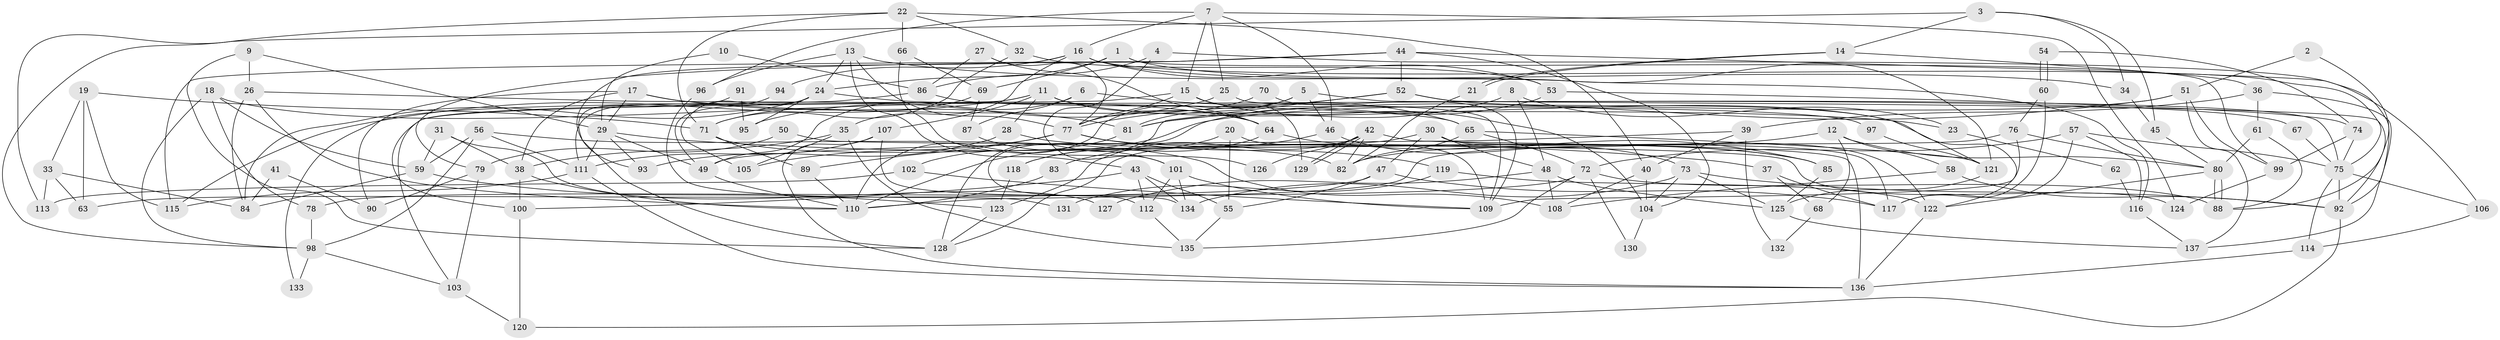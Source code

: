 // coarse degree distribution, {3: 0.2037037037037037, 5: 0.18518518518518517, 4: 0.18518518518518517, 6: 0.09259259259259259, 2: 0.1111111111111111, 8: 0.05555555555555555, 10: 0.018518518518518517, 7: 0.037037037037037035, 12: 0.037037037037037035, 9: 0.05555555555555555, 18: 0.018518518518518517}
// Generated by graph-tools (version 1.1) at 2025/54/03/04/25 21:54:27]
// undirected, 137 vertices, 274 edges
graph export_dot {
graph [start="1"]
  node [color=gray90,style=filled];
  1;
  2;
  3;
  4;
  5;
  6;
  7;
  8;
  9;
  10;
  11;
  12;
  13;
  14;
  15;
  16;
  17;
  18;
  19;
  20;
  21;
  22;
  23;
  24;
  25;
  26;
  27;
  28;
  29;
  30;
  31;
  32;
  33;
  34;
  35;
  36;
  37;
  38;
  39;
  40;
  41;
  42;
  43;
  44;
  45;
  46;
  47;
  48;
  49;
  50;
  51;
  52;
  53;
  54;
  55;
  56;
  57;
  58;
  59;
  60;
  61;
  62;
  63;
  64;
  65;
  66;
  67;
  68;
  69;
  70;
  71;
  72;
  73;
  74;
  75;
  76;
  77;
  78;
  79;
  80;
  81;
  82;
  83;
  84;
  85;
  86;
  87;
  88;
  89;
  90;
  91;
  92;
  93;
  94;
  95;
  96;
  97;
  98;
  99;
  100;
  101;
  102;
  103;
  104;
  105;
  106;
  107;
  108;
  109;
  110;
  111;
  112;
  113;
  114;
  115;
  116;
  117;
  118;
  119;
  120;
  121;
  122;
  123;
  124;
  125;
  126;
  127;
  128;
  129;
  130;
  131;
  132;
  133;
  134;
  135;
  136;
  137;
  1 -- 99;
  1 -- 24;
  1 -- 69;
  1 -- 121;
  2 -- 51;
  2 -- 88;
  3 -- 14;
  3 -- 98;
  3 -- 34;
  3 -- 45;
  4 -- 106;
  4 -- 101;
  4 -- 86;
  5 -- 81;
  5 -- 110;
  5 -- 46;
  5 -- 75;
  6 -- 87;
  6 -- 65;
  6 -- 49;
  7 -- 15;
  7 -- 46;
  7 -- 16;
  7 -- 25;
  7 -- 96;
  7 -- 124;
  8 -- 48;
  8 -- 81;
  8 -- 23;
  9 -- 128;
  9 -- 29;
  9 -- 26;
  10 -- 86;
  10 -- 29;
  11 -- 115;
  11 -- 28;
  11 -- 64;
  11 -- 100;
  11 -- 107;
  11 -- 122;
  12 -- 58;
  12 -- 80;
  12 -- 68;
  12 -- 82;
  13 -- 77;
  13 -- 34;
  13 -- 24;
  13 -- 43;
  13 -- 96;
  14 -- 21;
  14 -- 21;
  14 -- 36;
  15 -- 103;
  15 -- 77;
  15 -- 104;
  15 -- 129;
  16 -- 35;
  16 -- 53;
  16 -- 75;
  16 -- 93;
  16 -- 94;
  16 -- 116;
  17 -- 38;
  17 -- 29;
  17 -- 23;
  17 -- 81;
  17 -- 90;
  18 -- 59;
  18 -- 78;
  18 -- 64;
  18 -- 98;
  19 -- 63;
  19 -- 71;
  19 -- 33;
  19 -- 115;
  20 -- 118;
  20 -- 55;
  20 -- 109;
  21 -- 82;
  22 -- 32;
  22 -- 40;
  22 -- 66;
  22 -- 71;
  22 -- 113;
  23 -- 62;
  24 -- 49;
  24 -- 67;
  24 -- 84;
  24 -- 95;
  24 -- 105;
  25 -- 109;
  25 -- 95;
  26 -- 65;
  26 -- 84;
  26 -- 110;
  27 -- 64;
  27 -- 77;
  27 -- 86;
  28 -- 93;
  28 -- 85;
  29 -- 49;
  29 -- 111;
  29 -- 37;
  29 -- 93;
  30 -- 117;
  30 -- 122;
  30 -- 47;
  30 -- 48;
  30 -- 128;
  31 -- 38;
  31 -- 59;
  31 -- 127;
  32 -- 71;
  32 -- 53;
  33 -- 84;
  33 -- 63;
  33 -- 113;
  34 -- 45;
  35 -- 105;
  35 -- 38;
  35 -- 135;
  36 -- 137;
  36 -- 61;
  36 -- 39;
  37 -- 117;
  37 -- 68;
  38 -- 110;
  38 -- 100;
  39 -- 40;
  39 -- 49;
  39 -- 132;
  40 -- 104;
  40 -- 108;
  41 -- 84;
  41 -- 90;
  42 -- 129;
  42 -- 129;
  42 -- 136;
  42 -- 82;
  42 -- 123;
  42 -- 126;
  43 -- 55;
  43 -- 100;
  43 -- 112;
  43 -- 134;
  44 -- 92;
  44 -- 52;
  44 -- 79;
  44 -- 104;
  44 -- 115;
  45 -- 80;
  46 -- 73;
  46 -- 83;
  47 -- 117;
  47 -- 55;
  47 -- 63;
  48 -- 125;
  48 -- 108;
  48 -- 127;
  49 -- 110;
  50 -- 79;
  50 -- 124;
  51 -- 110;
  51 -- 137;
  51 -- 81;
  51 -- 99;
  52 -- 92;
  52 -- 121;
  52 -- 77;
  52 -- 128;
  53 -- 112;
  53 -- 74;
  54 -- 74;
  54 -- 60;
  54 -- 60;
  55 -- 135;
  56 -- 111;
  56 -- 59;
  56 -- 98;
  56 -- 108;
  57 -- 75;
  57 -- 72;
  57 -- 116;
  57 -- 117;
  58 -- 108;
  58 -- 92;
  59 -- 123;
  59 -- 84;
  60 -- 76;
  60 -- 117;
  61 -- 80;
  61 -- 88;
  62 -- 116;
  64 -- 85;
  64 -- 118;
  65 -- 82;
  65 -- 121;
  65 -- 72;
  66 -- 69;
  66 -- 126;
  67 -- 75;
  68 -- 132;
  69 -- 71;
  69 -- 87;
  70 -- 109;
  70 -- 77;
  71 -- 82;
  71 -- 89;
  72 -- 135;
  72 -- 78;
  72 -- 88;
  72 -- 130;
  73 -- 104;
  73 -- 134;
  73 -- 92;
  73 -- 125;
  74 -- 75;
  74 -- 99;
  75 -- 92;
  75 -- 106;
  75 -- 114;
  76 -- 110;
  76 -- 109;
  76 -- 80;
  77 -- 89;
  77 -- 85;
  77 -- 105;
  77 -- 119;
  78 -- 98;
  79 -- 103;
  79 -- 90;
  80 -- 88;
  80 -- 88;
  80 -- 122;
  81 -- 102;
  83 -- 110;
  85 -- 125;
  86 -- 97;
  86 -- 133;
  87 -- 101;
  89 -- 110;
  91 -- 128;
  91 -- 95;
  92 -- 120;
  94 -- 111;
  96 -- 131;
  97 -- 121;
  98 -- 103;
  98 -- 133;
  99 -- 124;
  100 -- 120;
  101 -- 134;
  101 -- 109;
  101 -- 112;
  102 -- 113;
  102 -- 109;
  103 -- 120;
  104 -- 130;
  106 -- 114;
  107 -- 111;
  107 -- 134;
  107 -- 136;
  111 -- 136;
  111 -- 115;
  112 -- 135;
  114 -- 136;
  116 -- 137;
  118 -- 123;
  119 -- 122;
  119 -- 131;
  121 -- 125;
  122 -- 136;
  123 -- 128;
  125 -- 137;
}
